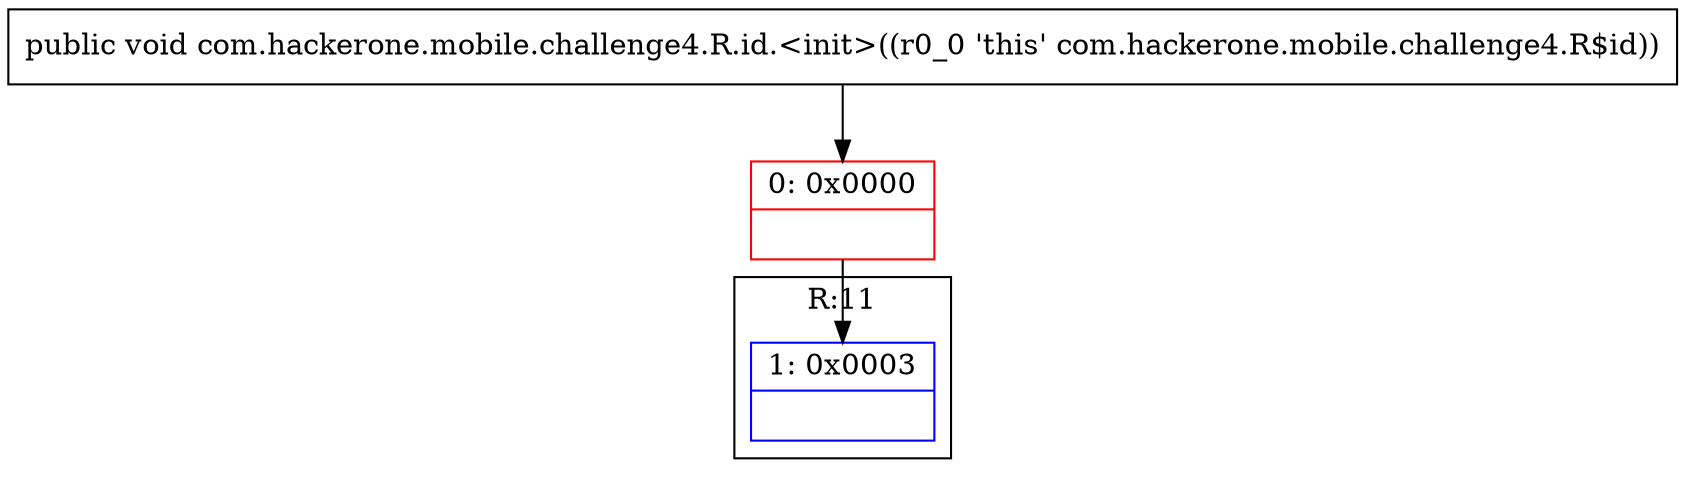 digraph "CFG forcom.hackerone.mobile.challenge4.R.id.\<init\>()V" {
subgraph cluster_Region_273438242 {
label = "R:11";
node [shape=record,color=blue];
Node_1 [shape=record,label="{1\:\ 0x0003|\l}"];
}
Node_0 [shape=record,color=red,label="{0\:\ 0x0000|\l}"];
MethodNode[shape=record,label="{public void com.hackerone.mobile.challenge4.R.id.\<init\>((r0_0 'this' com.hackerone.mobile.challenge4.R$id)) }"];
MethodNode -> Node_0;
Node_0 -> Node_1;
}

